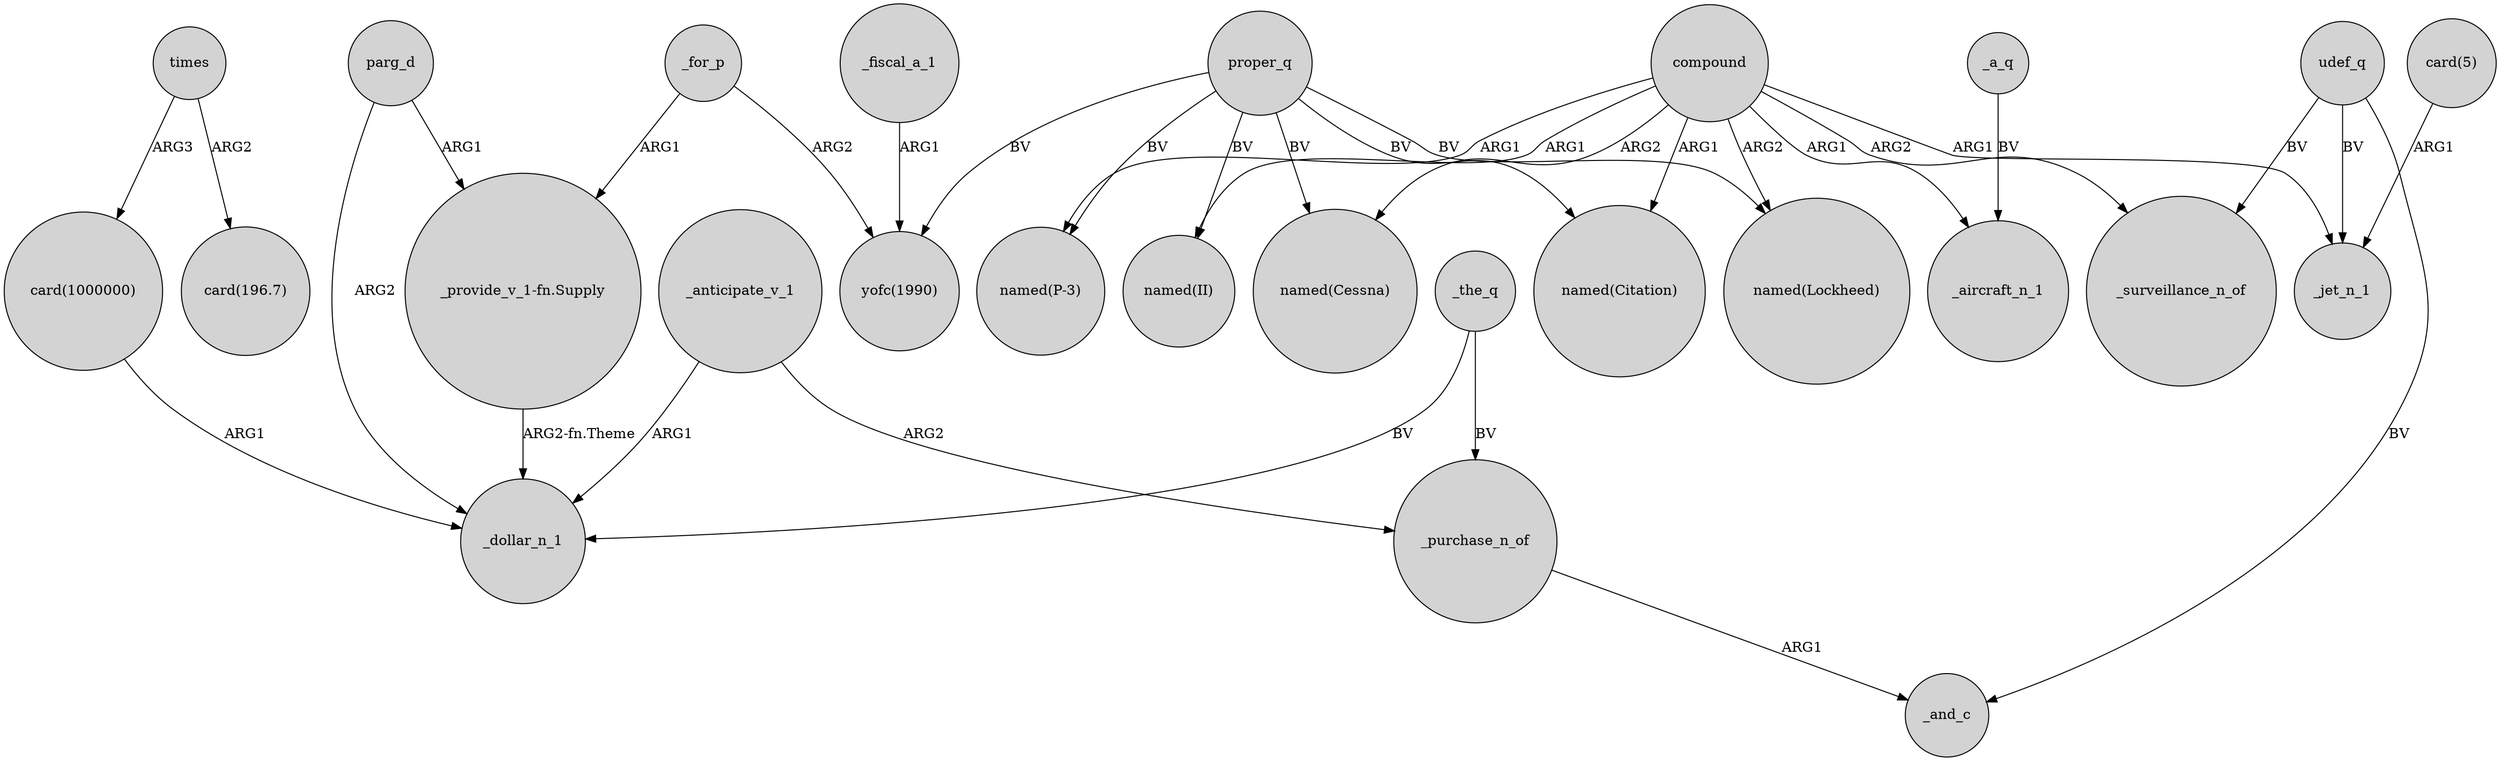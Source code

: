 digraph {
	node [shape=circle style=filled]
	compound -> "named(II)" [label=ARG1]
	"card(1000000)" -> _dollar_n_1 [label=ARG1]
	compound -> _jet_n_1 [label=ARG1]
	proper_q -> "named(Citation)" [label=BV]
	proper_q -> "named(II)" [label=BV]
	_purchase_n_of -> _and_c [label=ARG1]
	proper_q -> "named(Cessna)" [label=BV]
	compound -> _aircraft_n_1 [label=ARG1]
	_the_q -> _dollar_n_1 [label=BV]
	proper_q -> "yofc(1990)" [label=BV]
	compound -> "named(Cessna)" [label=ARG2]
	proper_q -> "named(P-3)" [label=BV]
	udef_q -> _surveillance_n_of [label=BV]
	compound -> "named(Lockheed)" [label=ARG2]
	compound -> "named(Citation)" [label=ARG1]
	"_provide_v_1-fn.Supply" -> _dollar_n_1 [label="ARG2-fn.Theme"]
	times -> "card(1000000)" [label=ARG3]
	udef_q -> _jet_n_1 [label=BV]
	compound -> "named(P-3)" [label=ARG1]
	_a_q -> _aircraft_n_1 [label=BV]
	"card(5)" -> _jet_n_1 [label=ARG1]
	_for_p -> "yofc(1990)" [label=ARG2]
	times -> "card(196.7)" [label=ARG2]
	parg_d -> _dollar_n_1 [label=ARG2]
	proper_q -> "named(Lockheed)" [label=BV]
	_for_p -> "_provide_v_1-fn.Supply" [label=ARG1]
	_anticipate_v_1 -> _dollar_n_1 [label=ARG1]
	parg_d -> "_provide_v_1-fn.Supply" [label=ARG1]
	_the_q -> _purchase_n_of [label=BV]
	_anticipate_v_1 -> _purchase_n_of [label=ARG2]
	udef_q -> _and_c [label=BV]
	_fiscal_a_1 -> "yofc(1990)" [label=ARG1]
	compound -> _surveillance_n_of [label=ARG2]
}
